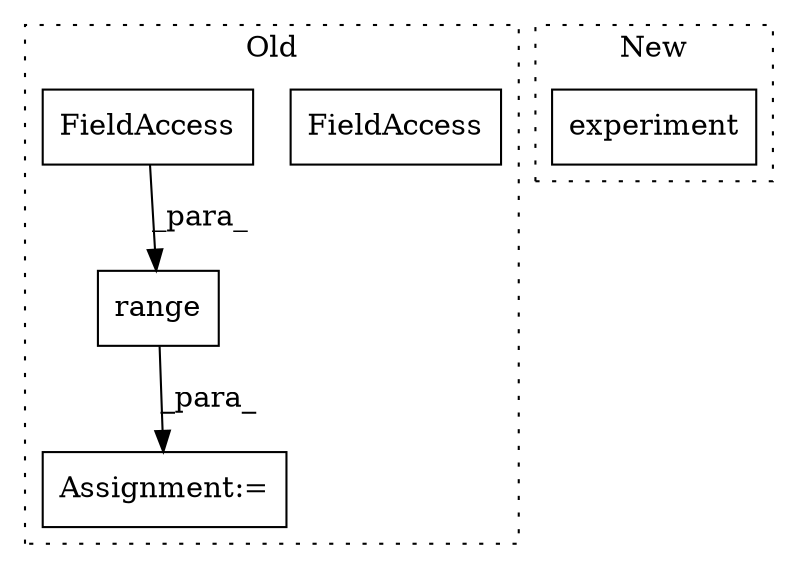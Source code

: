 digraph G {
subgraph cluster0 {
1 [label="range" a="32" s="1518,1536" l="6,1" shape="box"];
3 [label="Assignment:=" a="7" s="1511" l="35" shape="box"];
4 [label="FieldAccess" a="22" s="1524" l="12" shape="box"];
5 [label="FieldAccess" a="22" s="1524" l="12" shape="box"];
label = "Old";
style="dotted";
}
subgraph cluster1 {
2 [label="experiment" a="32" s="3162" l="12" shape="box"];
label = "New";
style="dotted";
}
1 -> 3 [label="_para_"];
5 -> 1 [label="_para_"];
}